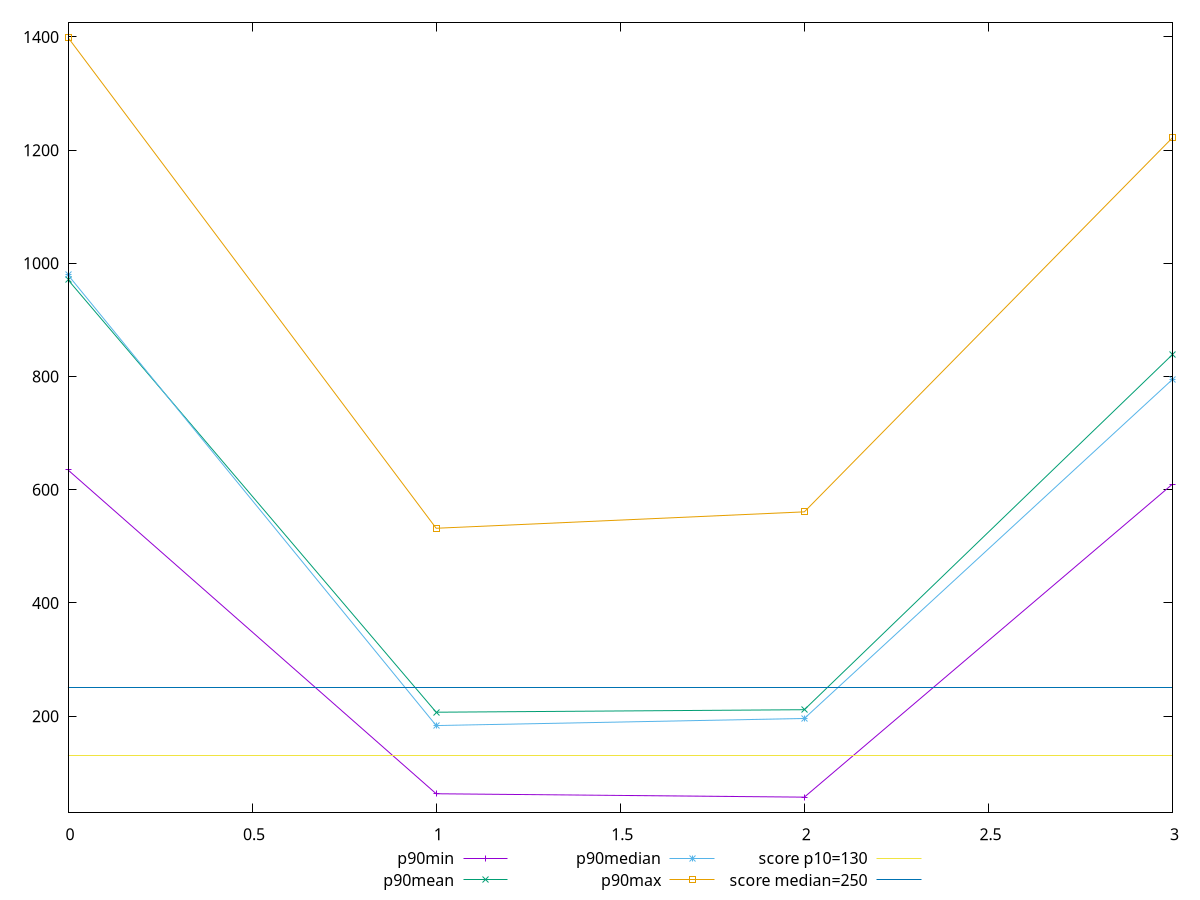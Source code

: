reset

$p90Min <<EOF
0 635.0000000000009
1 63
2 57
3 610.0000000000009
EOF

$p90Mean <<EOF
0 970.9574468085107
1 207.04255319148936
2 211.4731182795699
3 838.968085106383
EOF

$p90Median <<EOF
0 979.4999999999995
1 183.5
2 196
3 794.9999999999991
EOF

$p90Max <<EOF
0 1399
1 532
2 561
3 1222.000000000001
EOF

set key outside below
set xrange [0:3]
set yrange [30.16:1425.84]
set trange [30.16:1425.84]
set terminal svg size 640, 560 enhanced background rgb 'white'
set output "report/report_00029_2021-02-24T13-36-40.390Z/max-potential-fid/progression/value.svg"

plot $p90Min title "p90min" with linespoints, \
     $p90Mean title "p90mean" with linespoints, \
     $p90Median title "p90median" with linespoints, \
     $p90Max title "p90max" with linespoints, \
     130 title "score p10=130", \
     250 title "score median=250"

reset
